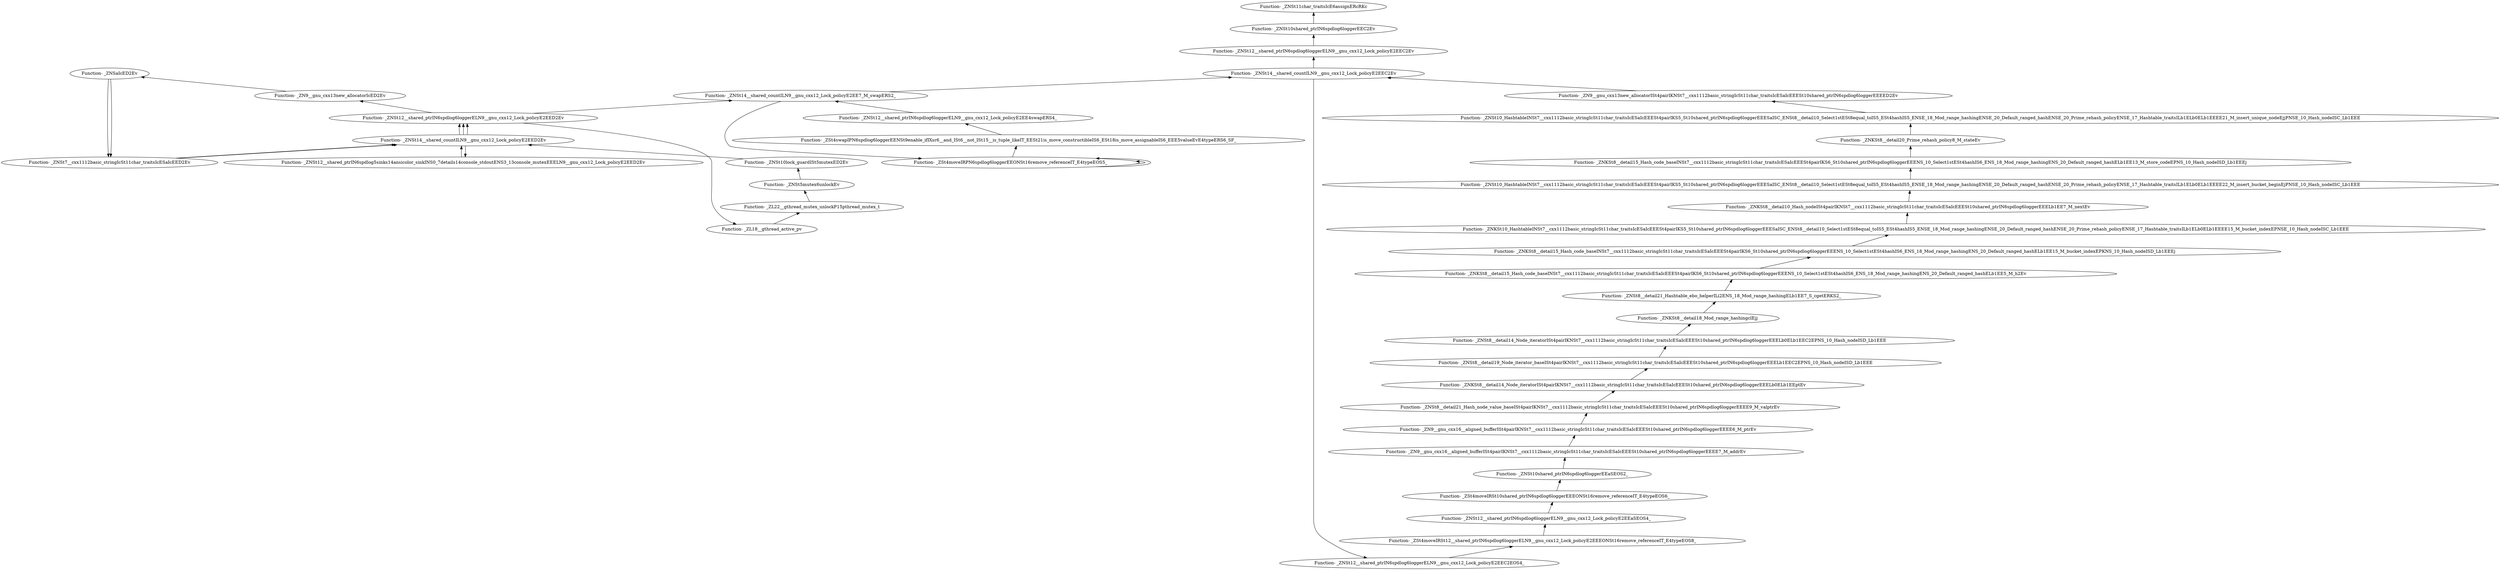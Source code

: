 digraph {
	"Function- _ZNSaIcED2Ev"
	"Function- _ZNSt7__cxx1112basic_stringIcSt11char_traitsIcESaIcEED2Ev"
	"Function- _ZNSt7__cxx1112basic_stringIcSt11char_traitsIcESaIcEED2Ev" -> "Function- _ZNSaIcED2Ev" [dir=back]
	"Function- _ZNSt14__shared_countILN9__gnu_cxx12_Lock_policyE2EED2Ev"
	"Function- _ZNSt14__shared_countILN9__gnu_cxx12_Lock_policyE2EED2Ev" -> "Function- _ZNSt7__cxx1112basic_stringIcSt11char_traitsIcESaIcEED2Ev" [dir=back]
	"Function- _ZNSt12__shared_ptrIN6spdlog5sinks14ansicolor_sinkINS0_7details14console_stdoutENS3_13console_mutexEEELN9__gnu_cxx12_Lock_policyE2EED2Ev"
	"Function- _ZNSt12__shared_ptrIN6spdlog5sinks14ansicolor_sinkINS0_7details14console_stdoutENS3_13console_mutexEEELN9__gnu_cxx12_Lock_policyE2EED2Ev" -> "Function- _ZNSt14__shared_countILN9__gnu_cxx12_Lock_policyE2EED2Ev" [dir=back]
	"Function- _ZNSt14__shared_countILN9__gnu_cxx12_Lock_policyE2EED2Ev"
	"Function- _ZNSt14__shared_countILN9__gnu_cxx12_Lock_policyE2EED2Ev" -> "Function- _ZNSt12__shared_ptrIN6spdlog5sinks14ansicolor_sinkINS0_7details14console_stdoutENS3_13console_mutexEEELN9__gnu_cxx12_Lock_policyE2EED2Ev" [dir=back]
	"Function- _ZNSt12__shared_ptrIN6spdlog6loggerELN9__gnu_cxx12_Lock_policyE2EED2Ev"
	"Function- _ZNSt12__shared_ptrIN6spdlog6loggerELN9__gnu_cxx12_Lock_policyE2EED2Ev" -> "Function- _ZNSt14__shared_countILN9__gnu_cxx12_Lock_policyE2EED2Ev" [dir=back]
	"Function- _ZL18__gthread_active_pv"
	"Function- _ZL18__gthread_active_pv" -> "Function- _ZNSt12__shared_ptrIN6spdlog6loggerELN9__gnu_cxx12_Lock_policyE2EED2Ev" [dir=back]
	"Function- _ZL22__gthread_mutex_unlockP15pthread_mutex_t"
	"Function- _ZL22__gthread_mutex_unlockP15pthread_mutex_t" -> "Function- _ZL18__gthread_active_pv" [dir=back]
	"Function- _ZNSt5mutex6unlockEv"
	"Function- _ZNSt5mutex6unlockEv" -> "Function- _ZL22__gthread_mutex_unlockP15pthread_mutex_t" [dir=back]
	"Function- _ZNSt10lock_guardISt5mutexED2Ev"
	"Function- _ZNSt10lock_guardISt5mutexED2Ev" -> "Function- _ZNSt5mutex6unlockEv" [dir=back]
	"Function- _ZNSt14__shared_countILN9__gnu_cxx12_Lock_policyE2EED2Ev"
	"Function- _ZNSt14__shared_countILN9__gnu_cxx12_Lock_policyE2EED2Ev" -> "Function- _ZNSt10lock_guardISt5mutexED2Ev" [dir=back]
	"Function- _ZNSt12__shared_ptrIN6spdlog6loggerELN9__gnu_cxx12_Lock_policyE2EED2Ev"
	"Function- _ZNSt12__shared_ptrIN6spdlog6loggerELN9__gnu_cxx12_Lock_policyE2EED2Ev" -> "Function- _ZNSt14__shared_countILN9__gnu_cxx12_Lock_policyE2EED2Ev" [dir=back]
	"Function- _ZN9__gnu_cxx13new_allocatorIcED2Ev"
	"Function- _ZN9__gnu_cxx13new_allocatorIcED2Ev" -> "Function- _ZNSt12__shared_ptrIN6spdlog6loggerELN9__gnu_cxx12_Lock_policyE2EED2Ev" [dir=back]
	"Function- _ZNSaIcED2Ev"
	"Function- _ZNSaIcED2Ev" -> "Function- _ZN9__gnu_cxx13new_allocatorIcED2Ev" [dir=back]
	"Function- _ZNSt7__cxx1112basic_stringIcSt11char_traitsIcESaIcEED2Ev"
	"Function- _ZNSt7__cxx1112basic_stringIcSt11char_traitsIcESaIcEED2Ev" -> "Function- _ZNSaIcED2Ev" [dir=back]
	"Function- _ZNSt14__shared_countILN9__gnu_cxx12_Lock_policyE2EED2Ev"
	"Function- _ZNSt14__shared_countILN9__gnu_cxx12_Lock_policyE2EED2Ev" -> "Function- _ZNSt7__cxx1112basic_stringIcSt11char_traitsIcESaIcEED2Ev" [dir=back]
	"Function- _ZNSt12__shared_ptrIN6spdlog6loggerELN9__gnu_cxx12_Lock_policyE2EED2Ev"
	"Function- _ZNSt12__shared_ptrIN6spdlog6loggerELN9__gnu_cxx12_Lock_policyE2EED2Ev" -> "Function- _ZNSt14__shared_countILN9__gnu_cxx12_Lock_policyE2EED2Ev" [dir=back]
	"Function- _ZNSt14__shared_countILN9__gnu_cxx12_Lock_policyE2EE7_M_swapERS2_"
	"Function- _ZNSt14__shared_countILN9__gnu_cxx12_Lock_policyE2EE7_M_swapERS2_" -> "Function- _ZNSt12__shared_ptrIN6spdlog6loggerELN9__gnu_cxx12_Lock_policyE2EED2Ev" [dir=back]
	"Function- _ZSt4moveIRPN6spdlog6loggerEEONSt16remove_referenceIT_E4typeEOS5_"
	"Function- _ZSt4moveIRPN6spdlog6loggerEEONSt16remove_referenceIT_E4typeEOS5_" -> "Function- _ZNSt14__shared_countILN9__gnu_cxx12_Lock_policyE2EE7_M_swapERS2_" [dir=back]
	"Function- _ZSt4moveIRPN6spdlog6loggerEEONSt16remove_referenceIT_E4typeEOS5_"
	"Function- _ZSt4moveIRPN6spdlog6loggerEEONSt16remove_referenceIT_E4typeEOS5_" -> "Function- _ZSt4moveIRPN6spdlog6loggerEEONSt16remove_referenceIT_E4typeEOS5_" [dir=back]
	"Function- _ZSt4moveIRPN6spdlog6loggerEEONSt16remove_referenceIT_E4typeEOS5_"
	"Function- _ZSt4moveIRPN6spdlog6loggerEEONSt16remove_referenceIT_E4typeEOS5_" -> "Function- _ZSt4moveIRPN6spdlog6loggerEEONSt16remove_referenceIT_E4typeEOS5_" [dir=back]
	"Function- _ZSt4swapIPN6spdlog6loggerEENSt9enable_ifIXsr6__and_ISt6__not_ISt15__is_tuple_likeIT_EESt21is_move_constructibleIS6_ESt18is_move_assignableIS6_EEE5valueEvE4typeERS6_SF_"
	"Function- _ZSt4swapIPN6spdlog6loggerEENSt9enable_ifIXsr6__and_ISt6__not_ISt15__is_tuple_likeIT_EESt21is_move_constructibleIS6_ESt18is_move_assignableIS6_EEE5valueEvE4typeERS6_SF_" -> "Function- _ZSt4moveIRPN6spdlog6loggerEEONSt16remove_referenceIT_E4typeEOS5_" [dir=back]
	"Function- _ZNSt12__shared_ptrIN6spdlog6loggerELN9__gnu_cxx12_Lock_policyE2EE4swapERS4_"
	"Function- _ZNSt12__shared_ptrIN6spdlog6loggerELN9__gnu_cxx12_Lock_policyE2EE4swapERS4_" -> "Function- _ZSt4swapIPN6spdlog6loggerEENSt9enable_ifIXsr6__and_ISt6__not_ISt15__is_tuple_likeIT_EESt21is_move_constructibleIS6_ESt18is_move_assignableIS6_EEE5valueEvE4typeERS6_SF_" [dir=back]
	"Function- _ZNSt14__shared_countILN9__gnu_cxx12_Lock_policyE2EE7_M_swapERS2_"
	"Function- _ZNSt14__shared_countILN9__gnu_cxx12_Lock_policyE2EE7_M_swapERS2_" -> "Function- _ZNSt12__shared_ptrIN6spdlog6loggerELN9__gnu_cxx12_Lock_policyE2EE4swapERS4_" [dir=back]
	"Function- _ZNSt14__shared_countILN9__gnu_cxx12_Lock_policyE2EEC2Ev"
	"Function- _ZNSt14__shared_countILN9__gnu_cxx12_Lock_policyE2EEC2Ev" -> "Function- _ZNSt14__shared_countILN9__gnu_cxx12_Lock_policyE2EE7_M_swapERS2_" [dir=back]
	"Function- _ZNSt12__shared_ptrIN6spdlog6loggerELN9__gnu_cxx12_Lock_policyE2EEC2EOS4_"
	"Function- _ZNSt12__shared_ptrIN6spdlog6loggerELN9__gnu_cxx12_Lock_policyE2EEC2EOS4_" -> "Function- _ZNSt14__shared_countILN9__gnu_cxx12_Lock_policyE2EEC2Ev" [dir=back]
	"Function- _ZSt4moveIRSt12__shared_ptrIN6spdlog6loggerELN9__gnu_cxx12_Lock_policyE2EEEONSt16remove_referenceIT_E4typeEOS8_"
	"Function- _ZSt4moveIRSt12__shared_ptrIN6spdlog6loggerELN9__gnu_cxx12_Lock_policyE2EEEONSt16remove_referenceIT_E4typeEOS8_" -> "Function- _ZNSt12__shared_ptrIN6spdlog6loggerELN9__gnu_cxx12_Lock_policyE2EEC2EOS4_" [dir=back]
	"Function- _ZNSt12__shared_ptrIN6spdlog6loggerELN9__gnu_cxx12_Lock_policyE2EEaSEOS4_"
	"Function- _ZNSt12__shared_ptrIN6spdlog6loggerELN9__gnu_cxx12_Lock_policyE2EEaSEOS4_" -> "Function- _ZSt4moveIRSt12__shared_ptrIN6spdlog6loggerELN9__gnu_cxx12_Lock_policyE2EEEONSt16remove_referenceIT_E4typeEOS8_" [dir=back]
	"Function- _ZSt4moveIRSt10shared_ptrIN6spdlog6loggerEEEONSt16remove_referenceIT_E4typeEOS6_"
	"Function- _ZSt4moveIRSt10shared_ptrIN6spdlog6loggerEEEONSt16remove_referenceIT_E4typeEOS6_" -> "Function- _ZNSt12__shared_ptrIN6spdlog6loggerELN9__gnu_cxx12_Lock_policyE2EEaSEOS4_" [dir=back]
	"Function- _ZNSt10shared_ptrIN6spdlog6loggerEEaSEOS2_"
	"Function- _ZNSt10shared_ptrIN6spdlog6loggerEEaSEOS2_" -> "Function- _ZSt4moveIRSt10shared_ptrIN6spdlog6loggerEEEONSt16remove_referenceIT_E4typeEOS6_" [dir=back]
	"Function- _ZN9__gnu_cxx16__aligned_bufferISt4pairIKNSt7__cxx1112basic_stringIcSt11char_traitsIcESaIcEEESt10shared_ptrIN6spdlog6loggerEEEE7_M_addrEv"
	"Function- _ZN9__gnu_cxx16__aligned_bufferISt4pairIKNSt7__cxx1112basic_stringIcSt11char_traitsIcESaIcEEESt10shared_ptrIN6spdlog6loggerEEEE7_M_addrEv" -> "Function- _ZNSt10shared_ptrIN6spdlog6loggerEEaSEOS2_" [dir=back]
	"Function- _ZN9__gnu_cxx16__aligned_bufferISt4pairIKNSt7__cxx1112basic_stringIcSt11char_traitsIcESaIcEEESt10shared_ptrIN6spdlog6loggerEEEE6_M_ptrEv"
	"Function- _ZN9__gnu_cxx16__aligned_bufferISt4pairIKNSt7__cxx1112basic_stringIcSt11char_traitsIcESaIcEEESt10shared_ptrIN6spdlog6loggerEEEE6_M_ptrEv" -> "Function- _ZN9__gnu_cxx16__aligned_bufferISt4pairIKNSt7__cxx1112basic_stringIcSt11char_traitsIcESaIcEEESt10shared_ptrIN6spdlog6loggerEEEE7_M_addrEv" [dir=back]
	"Function- _ZNSt8__detail21_Hash_node_value_baseISt4pairIKNSt7__cxx1112basic_stringIcSt11char_traitsIcESaIcEEESt10shared_ptrIN6spdlog6loggerEEEE9_M_valptrEv"
	"Function- _ZNSt8__detail21_Hash_node_value_baseISt4pairIKNSt7__cxx1112basic_stringIcSt11char_traitsIcESaIcEEESt10shared_ptrIN6spdlog6loggerEEEE9_M_valptrEv" -> "Function- _ZN9__gnu_cxx16__aligned_bufferISt4pairIKNSt7__cxx1112basic_stringIcSt11char_traitsIcESaIcEEESt10shared_ptrIN6spdlog6loggerEEEE6_M_ptrEv" [dir=back]
	"Function- _ZNKSt8__detail14_Node_iteratorISt4pairIKNSt7__cxx1112basic_stringIcSt11char_traitsIcESaIcEEESt10shared_ptrIN6spdlog6loggerEEELb0ELb1EEptEv"
	"Function- _ZNKSt8__detail14_Node_iteratorISt4pairIKNSt7__cxx1112basic_stringIcSt11char_traitsIcESaIcEEESt10shared_ptrIN6spdlog6loggerEEELb0ELb1EEptEv" -> "Function- _ZNSt8__detail21_Hash_node_value_baseISt4pairIKNSt7__cxx1112basic_stringIcSt11char_traitsIcESaIcEEESt10shared_ptrIN6spdlog6loggerEEEE9_M_valptrEv" [dir=back]
	"Function- _ZNSt8__detail19_Node_iterator_baseISt4pairIKNSt7__cxx1112basic_stringIcSt11char_traitsIcESaIcEEESt10shared_ptrIN6spdlog6loggerEEELb1EEC2EPNS_10_Hash_nodeISD_Lb1EEE"
	"Function- _ZNSt8__detail19_Node_iterator_baseISt4pairIKNSt7__cxx1112basic_stringIcSt11char_traitsIcESaIcEEESt10shared_ptrIN6spdlog6loggerEEELb1EEC2EPNS_10_Hash_nodeISD_Lb1EEE" -> "Function- _ZNKSt8__detail14_Node_iteratorISt4pairIKNSt7__cxx1112basic_stringIcSt11char_traitsIcESaIcEEESt10shared_ptrIN6spdlog6loggerEEELb0ELb1EEptEv" [dir=back]
	"Function- _ZNSt8__detail14_Node_iteratorISt4pairIKNSt7__cxx1112basic_stringIcSt11char_traitsIcESaIcEEESt10shared_ptrIN6spdlog6loggerEEELb0ELb1EEC2EPNS_10_Hash_nodeISD_Lb1EEE"
	"Function- _ZNSt8__detail14_Node_iteratorISt4pairIKNSt7__cxx1112basic_stringIcSt11char_traitsIcESaIcEEESt10shared_ptrIN6spdlog6loggerEEELb0ELb1EEC2EPNS_10_Hash_nodeISD_Lb1EEE" -> "Function- _ZNSt8__detail19_Node_iterator_baseISt4pairIKNSt7__cxx1112basic_stringIcSt11char_traitsIcESaIcEEESt10shared_ptrIN6spdlog6loggerEEELb1EEC2EPNS_10_Hash_nodeISD_Lb1EEE" [dir=back]
	"Function- _ZNKSt8__detail18_Mod_range_hashingclEjj"
	"Function- _ZNKSt8__detail18_Mod_range_hashingclEjj" -> "Function- _ZNSt8__detail14_Node_iteratorISt4pairIKNSt7__cxx1112basic_stringIcSt11char_traitsIcESaIcEEESt10shared_ptrIN6spdlog6loggerEEELb0ELb1EEC2EPNS_10_Hash_nodeISD_Lb1EEE" [dir=back]
	"Function- _ZNSt8__detail21_Hashtable_ebo_helperILi2ENS_18_Mod_range_hashingELb1EE7_S_cgetERKS2_"
	"Function- _ZNSt8__detail21_Hashtable_ebo_helperILi2ENS_18_Mod_range_hashingELb1EE7_S_cgetERKS2_" -> "Function- _ZNKSt8__detail18_Mod_range_hashingclEjj" [dir=back]
	"Function- _ZNKSt8__detail15_Hash_code_baseINSt7__cxx1112basic_stringIcSt11char_traitsIcESaIcEEESt4pairIKS6_St10shared_ptrIN6spdlog6loggerEEENS_10_Select1stESt4hashIS6_ENS_18_Mod_range_hashingENS_20_Default_ranged_hashELb1EE5_M_h2Ev"
	"Function- _ZNKSt8__detail15_Hash_code_baseINSt7__cxx1112basic_stringIcSt11char_traitsIcESaIcEEESt4pairIKS6_St10shared_ptrIN6spdlog6loggerEEENS_10_Select1stESt4hashIS6_ENS_18_Mod_range_hashingENS_20_Default_ranged_hashELb1EE5_M_h2Ev" -> "Function- _ZNSt8__detail21_Hashtable_ebo_helperILi2ENS_18_Mod_range_hashingELb1EE7_S_cgetERKS2_" [dir=back]
	"Function- _ZNKSt8__detail15_Hash_code_baseINSt7__cxx1112basic_stringIcSt11char_traitsIcESaIcEEESt4pairIKS6_St10shared_ptrIN6spdlog6loggerEEENS_10_Select1stESt4hashIS6_ENS_18_Mod_range_hashingENS_20_Default_ranged_hashELb1EE15_M_bucket_indexEPKNS_10_Hash_nodeISD_Lb1EEEj"
	"Function- _ZNKSt8__detail15_Hash_code_baseINSt7__cxx1112basic_stringIcSt11char_traitsIcESaIcEEESt4pairIKS6_St10shared_ptrIN6spdlog6loggerEEENS_10_Select1stESt4hashIS6_ENS_18_Mod_range_hashingENS_20_Default_ranged_hashELb1EE15_M_bucket_indexEPKNS_10_Hash_nodeISD_Lb1EEEj" -> "Function- _ZNKSt8__detail15_Hash_code_baseINSt7__cxx1112basic_stringIcSt11char_traitsIcESaIcEEESt4pairIKS6_St10shared_ptrIN6spdlog6loggerEEENS_10_Select1stESt4hashIS6_ENS_18_Mod_range_hashingENS_20_Default_ranged_hashELb1EE5_M_h2Ev" [dir=back]
	"Function- _ZNKSt10_HashtableINSt7__cxx1112basic_stringIcSt11char_traitsIcESaIcEEESt4pairIKS5_St10shared_ptrIN6spdlog6loggerEEESaISC_ENSt8__detail10_Select1stESt8equal_toIS5_ESt4hashIS5_ENSE_18_Mod_range_hashingENSE_20_Default_ranged_hashENSE_20_Prime_rehash_policyENSE_17_Hashtable_traitsILb1ELb0ELb1EEEE15_M_bucket_indexEPNSE_10_Hash_nodeISC_Lb1EEE"
	"Function- _ZNKSt10_HashtableINSt7__cxx1112basic_stringIcSt11char_traitsIcESaIcEEESt4pairIKS5_St10shared_ptrIN6spdlog6loggerEEESaISC_ENSt8__detail10_Select1stESt8equal_toIS5_ESt4hashIS5_ENSE_18_Mod_range_hashingENSE_20_Default_ranged_hashENSE_20_Prime_rehash_policyENSE_17_Hashtable_traitsILb1ELb0ELb1EEEE15_M_bucket_indexEPNSE_10_Hash_nodeISC_Lb1EEE" -> "Function- _ZNKSt8__detail15_Hash_code_baseINSt7__cxx1112basic_stringIcSt11char_traitsIcESaIcEEESt4pairIKS6_St10shared_ptrIN6spdlog6loggerEEENS_10_Select1stESt4hashIS6_ENS_18_Mod_range_hashingENS_20_Default_ranged_hashELb1EE15_M_bucket_indexEPKNS_10_Hash_nodeISD_Lb1EEEj" [dir=back]
	"Function- _ZNKSt8__detail10_Hash_nodeISt4pairIKNSt7__cxx1112basic_stringIcSt11char_traitsIcESaIcEEESt10shared_ptrIN6spdlog6loggerEEELb1EE7_M_nextEv"
	"Function- _ZNKSt8__detail10_Hash_nodeISt4pairIKNSt7__cxx1112basic_stringIcSt11char_traitsIcESaIcEEESt10shared_ptrIN6spdlog6loggerEEELb1EE7_M_nextEv" -> "Function- _ZNKSt10_HashtableINSt7__cxx1112basic_stringIcSt11char_traitsIcESaIcEEESt4pairIKS5_St10shared_ptrIN6spdlog6loggerEEESaISC_ENSt8__detail10_Select1stESt8equal_toIS5_ESt4hashIS5_ENSE_18_Mod_range_hashingENSE_20_Default_ranged_hashENSE_20_Prime_rehash_policyENSE_17_Hashtable_traitsILb1ELb0ELb1EEEE15_M_bucket_indexEPNSE_10_Hash_nodeISC_Lb1EEE" [dir=back]
	"Function- _ZNSt10_HashtableINSt7__cxx1112basic_stringIcSt11char_traitsIcESaIcEEESt4pairIKS5_St10shared_ptrIN6spdlog6loggerEEESaISC_ENSt8__detail10_Select1stESt8equal_toIS5_ESt4hashIS5_ENSE_18_Mod_range_hashingENSE_20_Default_ranged_hashENSE_20_Prime_rehash_policyENSE_17_Hashtable_traitsILb1ELb0ELb1EEEE22_M_insert_bucket_beginEjPNSE_10_Hash_nodeISC_Lb1EEE"
	"Function- _ZNSt10_HashtableINSt7__cxx1112basic_stringIcSt11char_traitsIcESaIcEEESt4pairIKS5_St10shared_ptrIN6spdlog6loggerEEESaISC_ENSt8__detail10_Select1stESt8equal_toIS5_ESt4hashIS5_ENSE_18_Mod_range_hashingENSE_20_Default_ranged_hashENSE_20_Prime_rehash_policyENSE_17_Hashtable_traitsILb1ELb0ELb1EEEE22_M_insert_bucket_beginEjPNSE_10_Hash_nodeISC_Lb1EEE" -> "Function- _ZNKSt8__detail10_Hash_nodeISt4pairIKNSt7__cxx1112basic_stringIcSt11char_traitsIcESaIcEEESt10shared_ptrIN6spdlog6loggerEEELb1EE7_M_nextEv" [dir=back]
	"Function- _ZNKSt8__detail15_Hash_code_baseINSt7__cxx1112basic_stringIcSt11char_traitsIcESaIcEEESt4pairIKS6_St10shared_ptrIN6spdlog6loggerEEENS_10_Select1stESt4hashIS6_ENS_18_Mod_range_hashingENS_20_Default_ranged_hashELb1EE13_M_store_codeEPNS_10_Hash_nodeISD_Lb1EEEj"
	"Function- _ZNKSt8__detail15_Hash_code_baseINSt7__cxx1112basic_stringIcSt11char_traitsIcESaIcEEESt4pairIKS6_St10shared_ptrIN6spdlog6loggerEEENS_10_Select1stESt4hashIS6_ENS_18_Mod_range_hashingENS_20_Default_ranged_hashELb1EE13_M_store_codeEPNS_10_Hash_nodeISD_Lb1EEEj" -> "Function- _ZNSt10_HashtableINSt7__cxx1112basic_stringIcSt11char_traitsIcESaIcEEESt4pairIKS5_St10shared_ptrIN6spdlog6loggerEEESaISC_ENSt8__detail10_Select1stESt8equal_toIS5_ESt4hashIS5_ENSE_18_Mod_range_hashingENSE_20_Default_ranged_hashENSE_20_Prime_rehash_policyENSE_17_Hashtable_traitsILb1ELb0ELb1EEEE22_M_insert_bucket_beginEjPNSE_10_Hash_nodeISC_Lb1EEE" [dir=back]
	"Function- _ZNKSt8__detail20_Prime_rehash_policy8_M_stateEv"
	"Function- _ZNKSt8__detail20_Prime_rehash_policy8_M_stateEv" -> "Function- _ZNKSt8__detail15_Hash_code_baseINSt7__cxx1112basic_stringIcSt11char_traitsIcESaIcEEESt4pairIKS6_St10shared_ptrIN6spdlog6loggerEEENS_10_Select1stESt4hashIS6_ENS_18_Mod_range_hashingENS_20_Default_ranged_hashELb1EE13_M_store_codeEPNS_10_Hash_nodeISD_Lb1EEEj" [dir=back]
	"Function- _ZNSt10_HashtableINSt7__cxx1112basic_stringIcSt11char_traitsIcESaIcEEESt4pairIKS5_St10shared_ptrIN6spdlog6loggerEEESaISC_ENSt8__detail10_Select1stESt8equal_toIS5_ESt4hashIS5_ENSE_18_Mod_range_hashingENSE_20_Default_ranged_hashENSE_20_Prime_rehash_policyENSE_17_Hashtable_traitsILb1ELb0ELb1EEEE21_M_insert_unique_nodeEjjPNSE_10_Hash_nodeISC_Lb1EEE"
	"Function- _ZNSt10_HashtableINSt7__cxx1112basic_stringIcSt11char_traitsIcESaIcEEESt4pairIKS5_St10shared_ptrIN6spdlog6loggerEEESaISC_ENSt8__detail10_Select1stESt8equal_toIS5_ESt4hashIS5_ENSE_18_Mod_range_hashingENSE_20_Default_ranged_hashENSE_20_Prime_rehash_policyENSE_17_Hashtable_traitsILb1ELb0ELb1EEEE21_M_insert_unique_nodeEjjPNSE_10_Hash_nodeISC_Lb1EEE" -> "Function- _ZNKSt8__detail20_Prime_rehash_policy8_M_stateEv" [dir=back]
	"Function- _ZN9__gnu_cxx13new_allocatorISt4pairIKNSt7__cxx1112basic_stringIcSt11char_traitsIcESaIcEEESt10shared_ptrIN6spdlog6loggerEEEED2Ev"
	"Function- _ZN9__gnu_cxx13new_allocatorISt4pairIKNSt7__cxx1112basic_stringIcSt11char_traitsIcESaIcEEESt10shared_ptrIN6spdlog6loggerEEEED2Ev" -> "Function- _ZNSt10_HashtableINSt7__cxx1112basic_stringIcSt11char_traitsIcESaIcEEESt4pairIKS5_St10shared_ptrIN6spdlog6loggerEEESaISC_ENSt8__detail10_Select1stESt8equal_toIS5_ESt4hashIS5_ENSE_18_Mod_range_hashingENSE_20_Default_ranged_hashENSE_20_Prime_rehash_policyENSE_17_Hashtable_traitsILb1ELb0ELb1EEEE21_M_insert_unique_nodeEjjPNSE_10_Hash_nodeISC_Lb1EEE" [dir=back]
	"Function- _ZNSt14__shared_countILN9__gnu_cxx12_Lock_policyE2EEC2Ev"
	"Function- _ZNSt14__shared_countILN9__gnu_cxx12_Lock_policyE2EEC2Ev" -> "Function- _ZN9__gnu_cxx13new_allocatorISt4pairIKNSt7__cxx1112basic_stringIcSt11char_traitsIcESaIcEEESt10shared_ptrIN6spdlog6loggerEEEED2Ev" [dir=back]
	"Function- _ZNSt12__shared_ptrIN6spdlog6loggerELN9__gnu_cxx12_Lock_policyE2EEC2Ev"
	"Function- _ZNSt12__shared_ptrIN6spdlog6loggerELN9__gnu_cxx12_Lock_policyE2EEC2Ev" -> "Function- _ZNSt14__shared_countILN9__gnu_cxx12_Lock_policyE2EEC2Ev" [dir=back]
	"Function- _ZNSt10shared_ptrIN6spdlog6loggerEEC2Ev"
	"Function- _ZNSt10shared_ptrIN6spdlog6loggerEEC2Ev" -> "Function- _ZNSt12__shared_ptrIN6spdlog6loggerELN9__gnu_cxx12_Lock_policyE2EEC2Ev" [dir=back]
	"Function- _ZNSt11char_traitsIcE6assignERcRKc"
	"Function- _ZNSt11char_traitsIcE6assignERcRKc" -> "Function- _ZNSt10shared_ptrIN6spdlog6loggerEEC2Ev" [dir=back]
}
